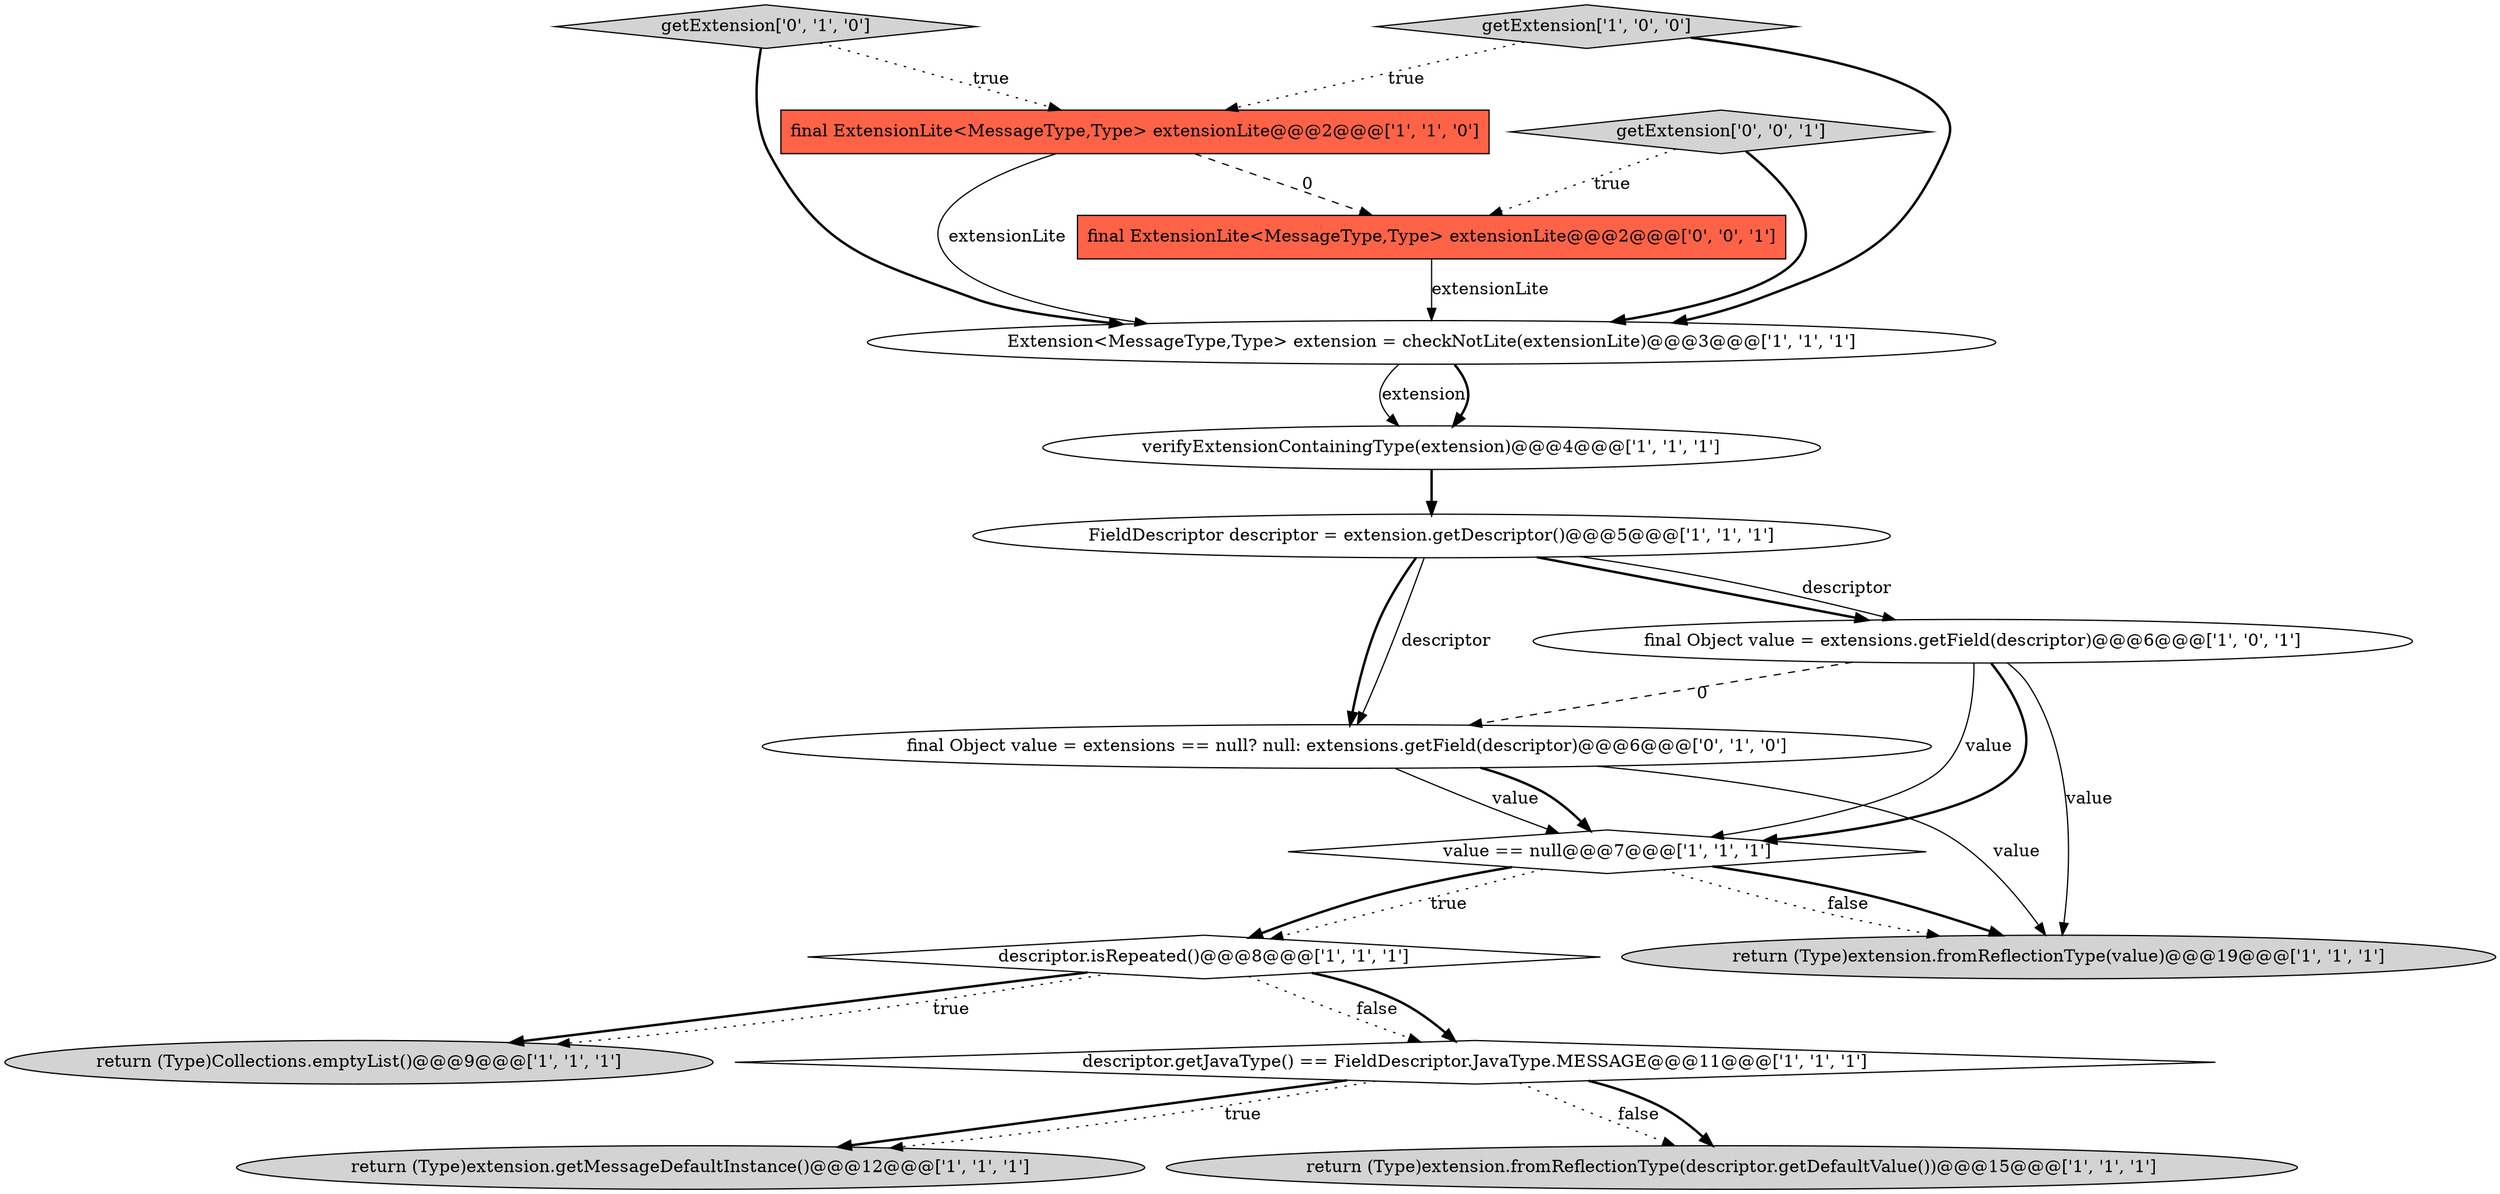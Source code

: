 digraph {
13 [style = filled, label = "getExtension['0', '1', '0']", fillcolor = lightgray, shape = diamond image = "AAA0AAABBB2BBB"];
7 [style = filled, label = "descriptor.isRepeated()@@@8@@@['1', '1', '1']", fillcolor = white, shape = diamond image = "AAA0AAABBB1BBB"];
2 [style = filled, label = "FieldDescriptor descriptor = extension.getDescriptor()@@@5@@@['1', '1', '1']", fillcolor = white, shape = ellipse image = "AAA0AAABBB1BBB"];
9 [style = filled, label = "return (Type)Collections.emptyList()@@@9@@@['1', '1', '1']", fillcolor = lightgray, shape = ellipse image = "AAA0AAABBB1BBB"];
16 [style = filled, label = "final ExtensionLite<MessageType,Type> extensionLite@@@2@@@['0', '0', '1']", fillcolor = tomato, shape = box image = "AAA0AAABBB3BBB"];
5 [style = filled, label = "return (Type)extension.getMessageDefaultInstance()@@@12@@@['1', '1', '1']", fillcolor = lightgray, shape = ellipse image = "AAA0AAABBB1BBB"];
1 [style = filled, label = "return (Type)extension.fromReflectionType(value)@@@19@@@['1', '1', '1']", fillcolor = lightgray, shape = ellipse image = "AAA0AAABBB1BBB"];
14 [style = filled, label = "final Object value = extensions == null? null: extensions.getField(descriptor)@@@6@@@['0', '1', '0']", fillcolor = white, shape = ellipse image = "AAA1AAABBB2BBB"];
6 [style = filled, label = "value == null@@@7@@@['1', '1', '1']", fillcolor = white, shape = diamond image = "AAA0AAABBB1BBB"];
10 [style = filled, label = "verifyExtensionContainingType(extension)@@@4@@@['1', '1', '1']", fillcolor = white, shape = ellipse image = "AAA0AAABBB1BBB"];
8 [style = filled, label = "Extension<MessageType,Type> extension = checkNotLite(extensionLite)@@@3@@@['1', '1', '1']", fillcolor = white, shape = ellipse image = "AAA0AAABBB1BBB"];
4 [style = filled, label = "descriptor.getJavaType() == FieldDescriptor.JavaType.MESSAGE@@@11@@@['1', '1', '1']", fillcolor = white, shape = diamond image = "AAA0AAABBB1BBB"];
3 [style = filled, label = "final ExtensionLite<MessageType,Type> extensionLite@@@2@@@['1', '1', '0']", fillcolor = tomato, shape = box image = "AAA0AAABBB1BBB"];
11 [style = filled, label = "final Object value = extensions.getField(descriptor)@@@6@@@['1', '0', '1']", fillcolor = white, shape = ellipse image = "AAA0AAABBB1BBB"];
12 [style = filled, label = "getExtension['1', '0', '0']", fillcolor = lightgray, shape = diamond image = "AAA0AAABBB1BBB"];
0 [style = filled, label = "return (Type)extension.fromReflectionType(descriptor.getDefaultValue())@@@15@@@['1', '1', '1']", fillcolor = lightgray, shape = ellipse image = "AAA0AAABBB1BBB"];
15 [style = filled, label = "getExtension['0', '0', '1']", fillcolor = lightgray, shape = diamond image = "AAA0AAABBB3BBB"];
6->1 [style = dotted, label="false"];
10->2 [style = bold, label=""];
11->6 [style = solid, label="value"];
6->7 [style = dotted, label="true"];
3->16 [style = dashed, label="0"];
8->10 [style = solid, label="extension"];
2->11 [style = bold, label=""];
7->9 [style = bold, label=""];
4->0 [style = dotted, label="false"];
4->5 [style = bold, label=""];
14->6 [style = solid, label="value"];
11->6 [style = bold, label=""];
2->14 [style = solid, label="descriptor"];
7->9 [style = dotted, label="true"];
11->1 [style = solid, label="value"];
7->4 [style = dotted, label="false"];
7->4 [style = bold, label=""];
16->8 [style = solid, label="extensionLite"];
2->11 [style = solid, label="descriptor"];
3->8 [style = solid, label="extensionLite"];
13->3 [style = dotted, label="true"];
14->6 [style = bold, label=""];
11->14 [style = dashed, label="0"];
4->5 [style = dotted, label="true"];
15->16 [style = dotted, label="true"];
2->14 [style = bold, label=""];
14->1 [style = solid, label="value"];
13->8 [style = bold, label=""];
6->7 [style = bold, label=""];
15->8 [style = bold, label=""];
12->8 [style = bold, label=""];
6->1 [style = bold, label=""];
8->10 [style = bold, label=""];
4->0 [style = bold, label=""];
12->3 [style = dotted, label="true"];
}
